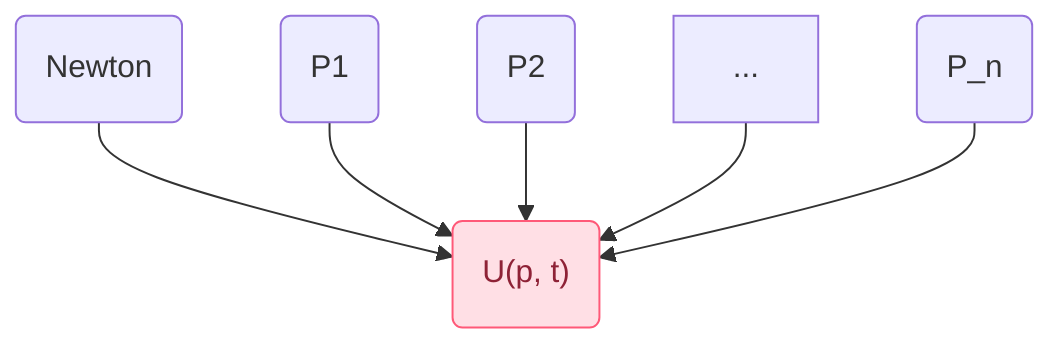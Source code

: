 flowchart TB
    N(Newton) & a(P1) & b(P2) & ... & c(P_n) --> U("U(p, t)")

    class U Rose;

    classDef Peach stroke-width:1px, stroke-dasharray:none, stroke:#FBB35A, fill:#FFEFDB, color:#8F632D
    classDef Rose stroke-width:1px, stroke-dasharray:none, stroke:#FF5978, fill:#FFDFE5, color:#8E2236